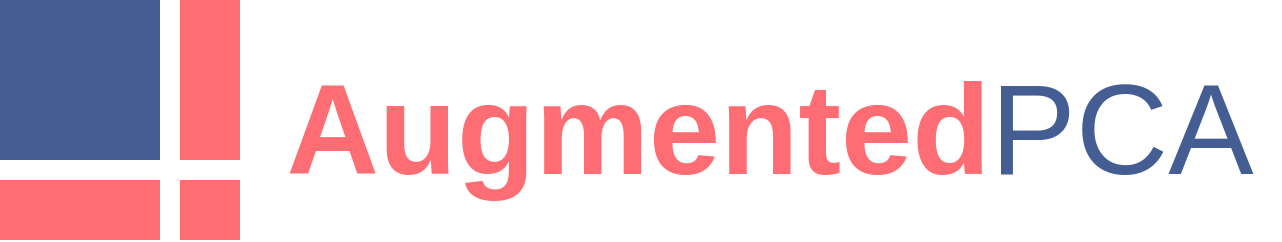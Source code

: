 <mxfile version="14.6.6" type="device"><diagram id="TM3v7-ixFVmIsX_B6wST" name="Page-1"><mxGraphModel dx="1547" dy="1117" grid="1" gridSize="10" guides="1" tooltips="1" connect="1" arrows="1" fold="1" page="1" pageScale="1" pageWidth="850" pageHeight="1100" math="0" shadow="0"><root><mxCell id="0"/><mxCell id="1" parent="0"/><mxCell id="a6mGc87PAxahq_2Qs0ii-1" value="&lt;font style=&quot;font-size: 64px&quot;&gt;&lt;b&gt;&lt;font style=&quot;font-size: 64px&quot; color=&quot;#fe6d73&quot;&gt;Augmented&lt;/font&gt;&lt;/b&gt;&lt;font style=&quot;font-size: 64px&quot; color=&quot;#445e93&quot;&gt;PCA&lt;/font&gt;&lt;/font&gt;" style="text;html=1;strokeColor=none;fillColor=none;align=center;verticalAlign=middle;whiteSpace=wrap;rounded=0;" parent="1" vertex="1"><mxGeometry x="240" y="130" width="510" height="50" as="geometry"/></mxCell><mxCell id="a6mGc87PAxahq_2Qs0ii-2" value="" style="whiteSpace=wrap;html=1;aspect=fixed;strokeColor=none;fillColor=#445E93;" parent="1" vertex="1"><mxGeometry x="110" y="90" width="80" height="80" as="geometry"/></mxCell><mxCell id="a6mGc87PAxahq_2Qs0ii-4" value="" style="rounded=0;whiteSpace=wrap;html=1;strokeColor=none;fillColor=#fe6d73;" parent="1" vertex="1"><mxGeometry x="200" y="90" width="30" height="80" as="geometry"/></mxCell><mxCell id="a6mGc87PAxahq_2Qs0ii-5" value="" style="whiteSpace=wrap;html=1;aspect=fixed;strokeColor=none;fillColor=#fe6d73;" parent="1" vertex="1"><mxGeometry x="200" y="180" width="30" height="30" as="geometry"/></mxCell><mxCell id="a6mGc87PAxahq_2Qs0ii-6" value="" style="rounded=0;whiteSpace=wrap;html=1;rotation=90;strokeColor=none;fillColor=#fe6d73;" parent="1" vertex="1"><mxGeometry x="135" y="155" width="30" height="80" as="geometry"/></mxCell></root></mxGraphModel></diagram></mxfile>